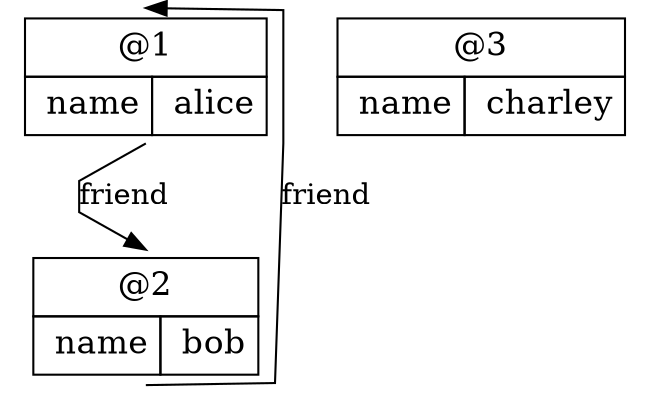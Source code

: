 digraph g {
   node [shape = "box" fontsize = "16"];
   edge [];
   graph [ rankdir = "TD" splines = "polyline"];
   "@1" [
      colorscheme="X11"
      penwidth = "0"
      label = <<TABLE BORDER="0" CELLBORDER="1" CELLSPACING="0" CELLPADDING="4">
                <TR> <TD COLSPAN="3">@1</TD> </TR>
                <TR> <TD  > name</TD><TD  > alice</TD> </TR>
              </TABLE>
              >
   ];


   "@2" [
      colorscheme="X11"
      penwidth = "0"
      label = <<TABLE BORDER="0" CELLBORDER="1" CELLSPACING="0" CELLPADDING="4">
                <TR> <TD COLSPAN="3">@2</TD> </TR>
                <TR> <TD  > name</TD><TD  > bob</TD> </TR>
              </TABLE>
              >
   ];


   "@3" [
      colorscheme="X11"
      penwidth = "0"
      label = <<TABLE BORDER="0" CELLBORDER="1" CELLSPACING="0" CELLPADDING="4">
                <TR> <TD COLSPAN="3">@3</TD> </TR>
                <TR> <TD  > name</TD><TD  > charley</TD> </TR>
              </TABLE>
              >
   ];


"@1":s -> "@2":n [label = "friend"]
"@2":s -> "@1":n [label = "friend"]
}

